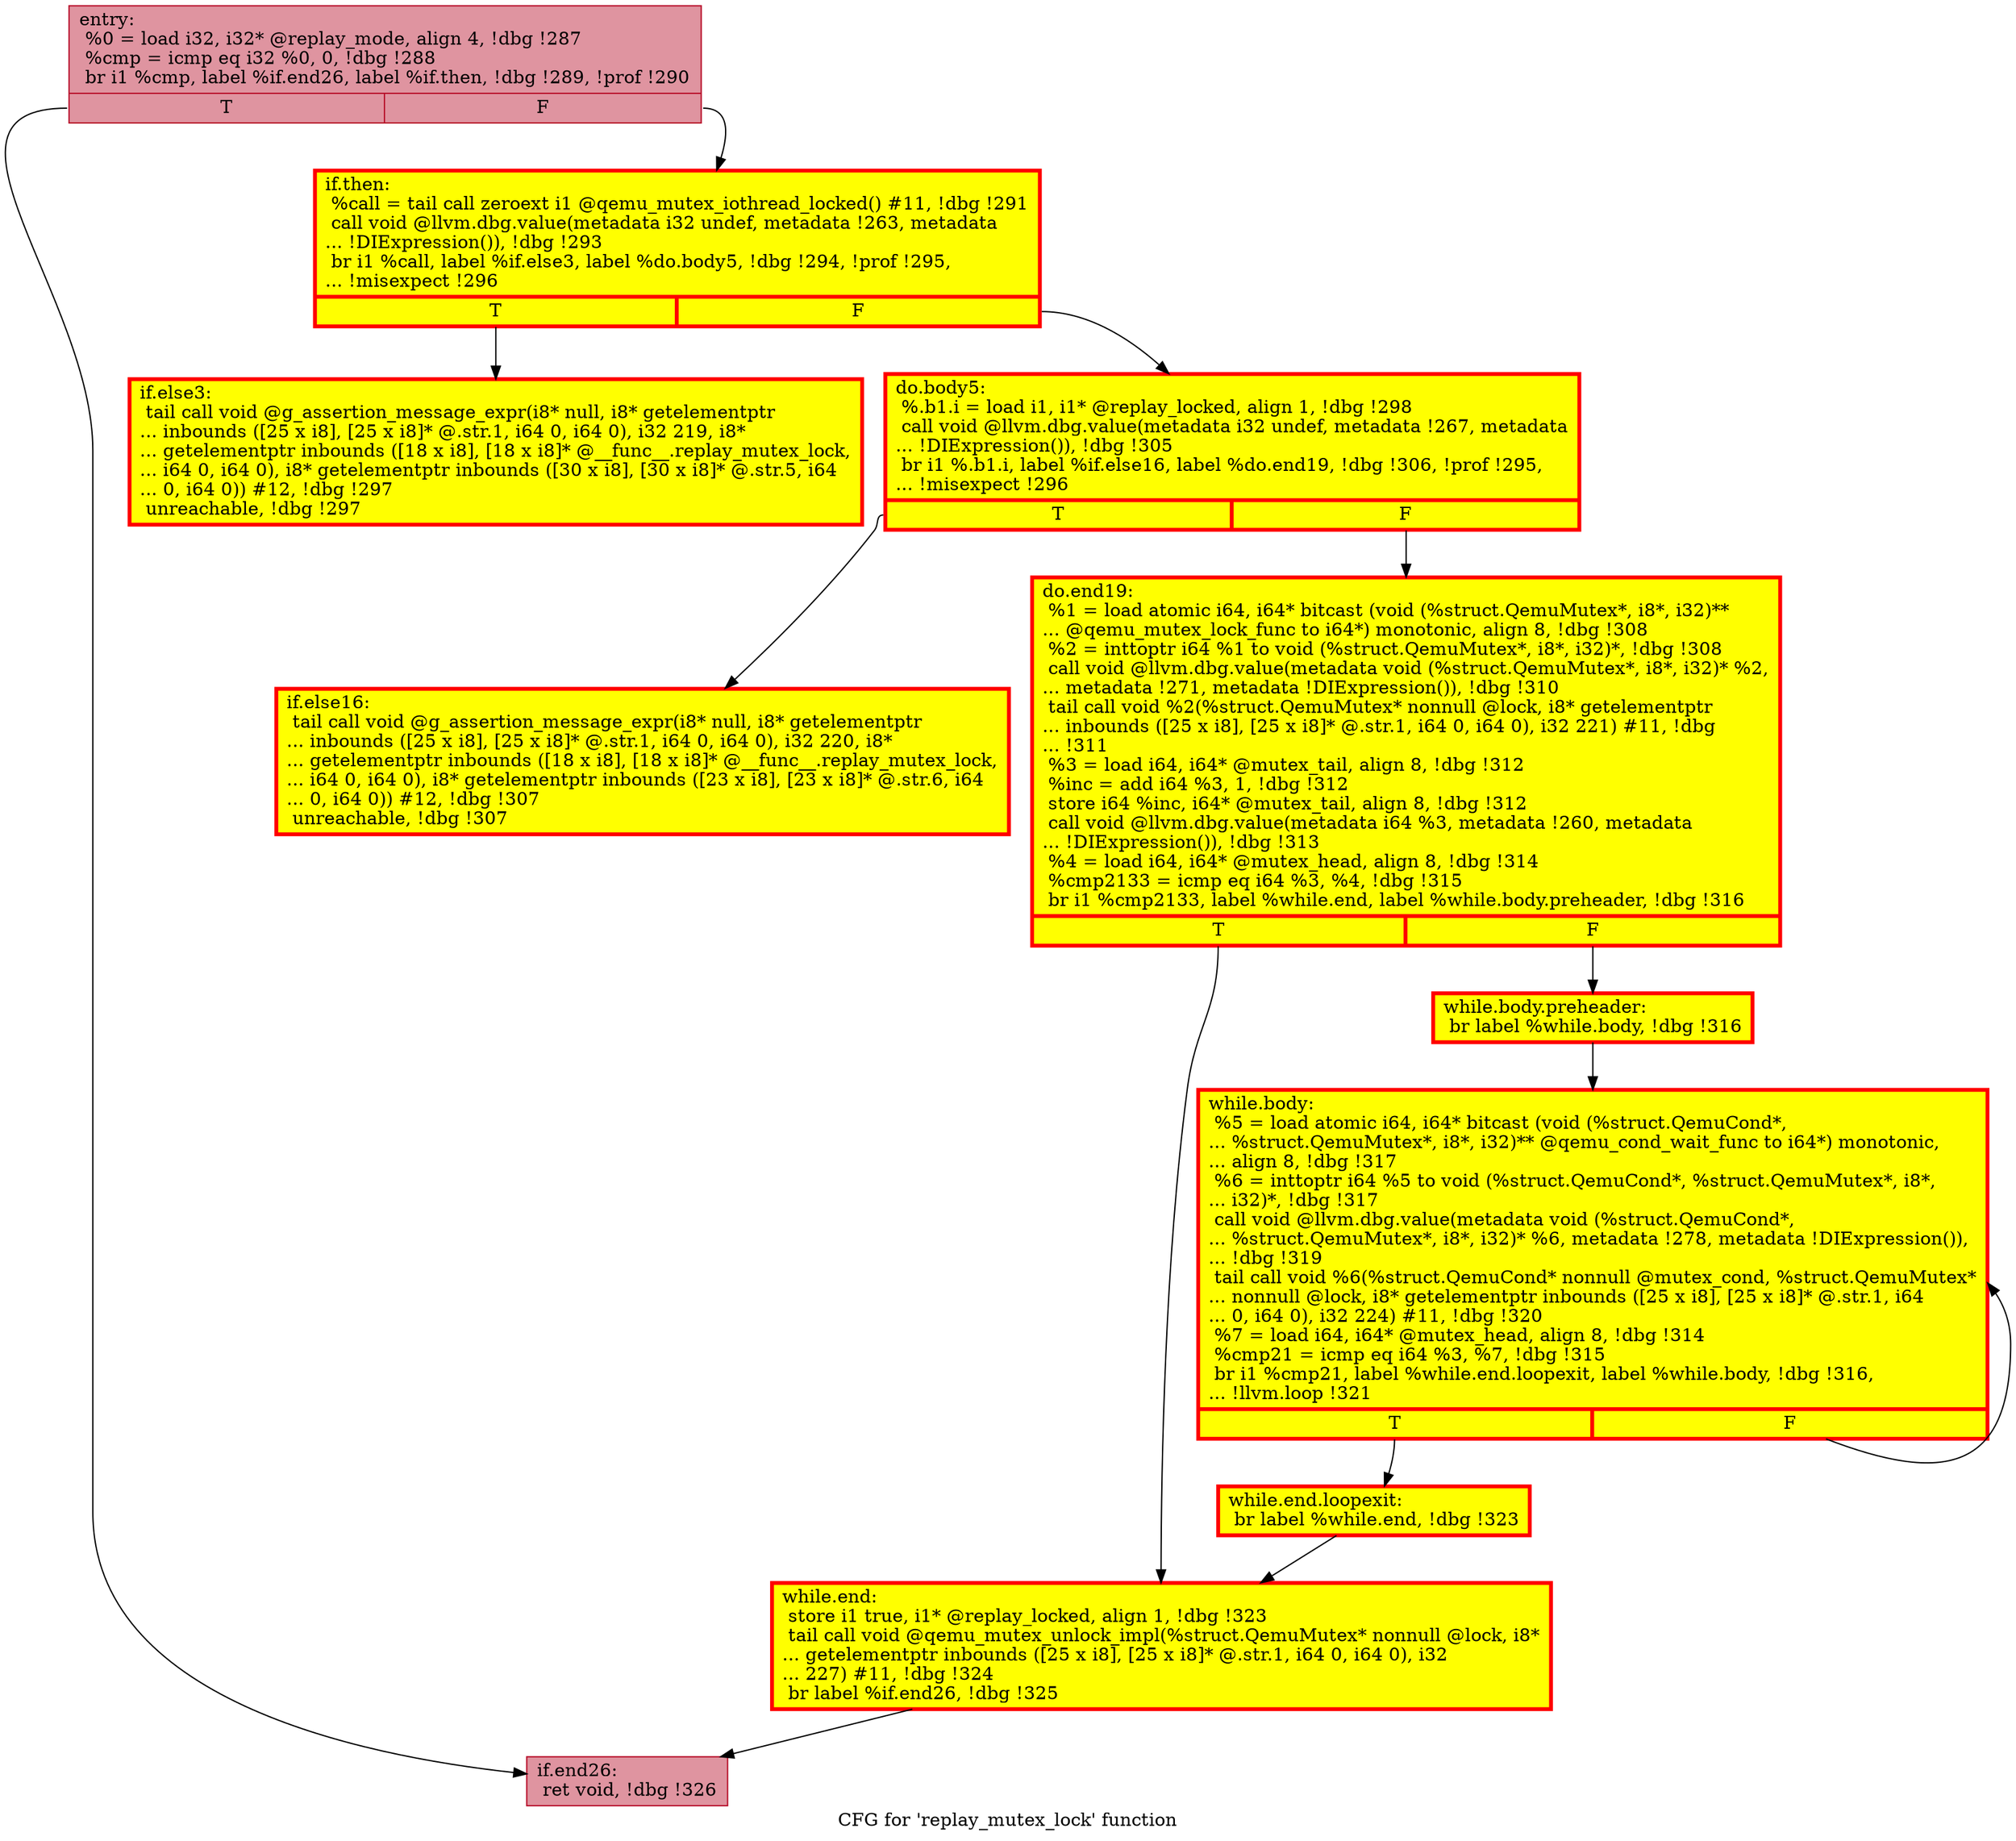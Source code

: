 digraph "CFG for 'replay_mutex_lock' function" {
	label="CFG for 'replay_mutex_lock' function";

	Node0x55a6865c3940 [shape=record,color="#b70d28ff", style=filled, fillcolor="#b70d2870",label="{entry:\l  %0 = load i32, i32* @replay_mode, align 4, !dbg !287\l  %cmp = icmp eq i32 %0, 0, !dbg !288\l  br i1 %cmp, label %if.end26, label %if.then, !dbg !289, !prof !290\l|{<s0>T|<s1>F}}"];
	Node0x55a6865c3940:s0 -> Node0x55a6865c5450;
	Node0x55a6865c3940:s1 -> Node0x55a6865c5340;
	Node0x55a6865c5340 [shape=record,penwidth=3.0, style="filled", color="red", fillcolor="yellow",label="{if.then:                                          \l  %call = tail call zeroext i1 @qemu_mutex_iothread_locked() #11, !dbg !291\l  call void @llvm.dbg.value(metadata i32 undef, metadata !263, metadata\l... !DIExpression()), !dbg !293\l  br i1 %call, label %if.else3, label %do.body5, !dbg !294, !prof !295,\l... !misexpect !296\l|{<s0>T|<s1>F}}"];
	Node0x55a6865c5340:s0 -> Node0x55a6865cdb70;
	Node0x55a6865c5340:s1 -> Node0x55a6865d2bf0;
	Node0x55a6865cdb70 [shape=record,penwidth=3.0, style="filled", color="red", fillcolor="yellow",label="{if.else3:                                         \l  tail call void @g_assertion_message_expr(i8* null, i8* getelementptr\l... inbounds ([25 x i8], [25 x i8]* @.str.1, i64 0, i64 0), i32 219, i8*\l... getelementptr inbounds ([18 x i8], [18 x i8]* @__func__.replay_mutex_lock,\l... i64 0, i64 0), i8* getelementptr inbounds ([30 x i8], [30 x i8]* @.str.5, i64\l... 0, i64 0)) #12, !dbg !297\l  unreachable, !dbg !297\l}"];
	Node0x55a6865d2bf0 [shape=record,penwidth=3.0, style="filled", color="red", fillcolor="yellow",label="{do.body5:                                         \l  %.b1.i = load i1, i1* @replay_locked, align 1, !dbg !298\l  call void @llvm.dbg.value(metadata i32 undef, metadata !267, metadata\l... !DIExpression()), !dbg !305\l  br i1 %.b1.i, label %if.else16, label %do.end19, !dbg !306, !prof !295,\l... !misexpect !296\l|{<s0>T|<s1>F}}"];
	Node0x55a6865d2bf0:s0 -> Node0x55a6865d2e10;
	Node0x55a6865d2bf0:s1 -> Node0x55a6865c5530;
	Node0x55a6865d2e10 [shape=record,penwidth=3.0, style="filled", color="red", fillcolor="yellow",label="{if.else16:                                        \l  tail call void @g_assertion_message_expr(i8* null, i8* getelementptr\l... inbounds ([25 x i8], [25 x i8]* @.str.1, i64 0, i64 0), i32 220, i8*\l... getelementptr inbounds ([18 x i8], [18 x i8]* @__func__.replay_mutex_lock,\l... i64 0, i64 0), i8* getelementptr inbounds ([23 x i8], [23 x i8]* @.str.6, i64\l... 0, i64 0)) #12, !dbg !307\l  unreachable, !dbg !307\l}"];
	Node0x55a6865c5530 [shape=record,penwidth=3.0, style="filled", color="red", fillcolor="yellow",label="{do.end19:                                         \l  %1 = load atomic i64, i64* bitcast (void (%struct.QemuMutex*, i8*, i32)**\l... @qemu_mutex_lock_func to i64*) monotonic, align 8, !dbg !308\l  %2 = inttoptr i64 %1 to void (%struct.QemuMutex*, i8*, i32)*, !dbg !308\l  call void @llvm.dbg.value(metadata void (%struct.QemuMutex*, i8*, i32)* %2,\l... metadata !271, metadata !DIExpression()), !dbg !310\l  tail call void %2(%struct.QemuMutex* nonnull @lock, i8* getelementptr\l... inbounds ([25 x i8], [25 x i8]* @.str.1, i64 0, i64 0), i32 221) #11, !dbg\l... !311\l  %3 = load i64, i64* @mutex_tail, align 8, !dbg !312\l  %inc = add i64 %3, 1, !dbg !312\l  store i64 %inc, i64* @mutex_tail, align 8, !dbg !312\l  call void @llvm.dbg.value(metadata i64 %3, metadata !260, metadata\l... !DIExpression()), !dbg !313\l  %4 = load i64, i64* @mutex_head, align 8, !dbg !314\l  %cmp2133 = icmp eq i64 %3, %4, !dbg !315\l  br i1 %cmp2133, label %while.end, label %while.body.preheader, !dbg !316\l|{<s0>T|<s1>F}}"];
	Node0x55a6865c5530:s0 -> Node0x55a6865d80d0;
	Node0x55a6865c5530:s1 -> Node0x55a6866dbfb0;
	Node0x55a6866dbfb0 [shape=record,penwidth=3.0, style="filled", color="red", fillcolor="yellow",label="{while.body.preheader:                             \l  br label %while.body, !dbg !316\l}"];
	Node0x55a6866dbfb0 -> Node0x55a6865d8490;
	Node0x55a6865d8490 [shape=record,penwidth=3.0, style="filled", color="red", fillcolor="yellow",label="{while.body:                                       \l  %5 = load atomic i64, i64* bitcast (void (%struct.QemuCond*,\l... %struct.QemuMutex*, i8*, i32)** @qemu_cond_wait_func to i64*) monotonic,\l... align 8, !dbg !317\l  %6 = inttoptr i64 %5 to void (%struct.QemuCond*, %struct.QemuMutex*, i8*,\l... i32)*, !dbg !317\l  call void @llvm.dbg.value(metadata void (%struct.QemuCond*,\l... %struct.QemuMutex*, i8*, i32)* %6, metadata !278, metadata !DIExpression()),\l... !dbg !319\l  tail call void %6(%struct.QemuCond* nonnull @mutex_cond, %struct.QemuMutex*\l... nonnull @lock, i8* getelementptr inbounds ([25 x i8], [25 x i8]* @.str.1, i64\l... 0, i64 0), i32 224) #11, !dbg !320\l  %7 = load i64, i64* @mutex_head, align 8, !dbg !314\l  %cmp21 = icmp eq i64 %3, %7, !dbg !315\l  br i1 %cmp21, label %while.end.loopexit, label %while.body, !dbg !316,\l... !llvm.loop !321\l|{<s0>T|<s1>F}}"];
	Node0x55a6865d8490:s0 -> Node0x55a6866d4a90;
	Node0x55a6865d8490:s1 -> Node0x55a6865d8490;
	Node0x55a6866d4a90 [shape=record,penwidth=3.0, style="filled", color="red", fillcolor="yellow",label="{while.end.loopexit:                               \l  br label %while.end, !dbg !323\l}"];
	Node0x55a6866d4a90 -> Node0x55a6865d80d0;
	Node0x55a6865d80d0 [shape=record,penwidth=3.0, style="filled", color="red", fillcolor="yellow",label="{while.end:                                        \l  store i1 true, i1* @replay_locked, align 1, !dbg !323\l  tail call void @qemu_mutex_unlock_impl(%struct.QemuMutex* nonnull @lock, i8*\l... getelementptr inbounds ([25 x i8], [25 x i8]* @.str.1, i64 0, i64 0), i32\l... 227) #11, !dbg !324\l  br label %if.end26, !dbg !325\l}"];
	Node0x55a6865d80d0 -> Node0x55a6865c5450;
	Node0x55a6865c5450 [shape=record,color="#b70d28ff", style=filled, fillcolor="#b70d2870",label="{if.end26:                                         \l  ret void, !dbg !326\l}"];
}

